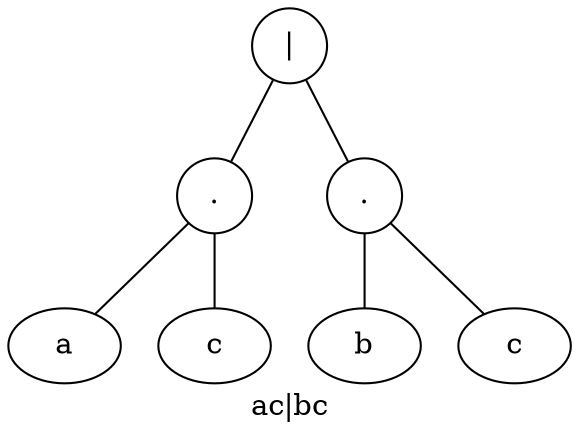 digraph  G {label ="ac|bc";
node_2[label="a"]
node_3[label="c"]
node_1[label=".", shape=circle]
node_1  -> node_2[dir=none];
node_1  -> node_3[dir=none];
node_5[label="b"]
node_6[label="c"]
node_4[label=".", shape=circle]
node_4  -> node_5[dir=none];
node_4  -> node_6[dir=none];
node_0[label="|", shape=circle]
node_0  -> node_1[dir=none];
node_0  -> node_4[dir=none];
}
